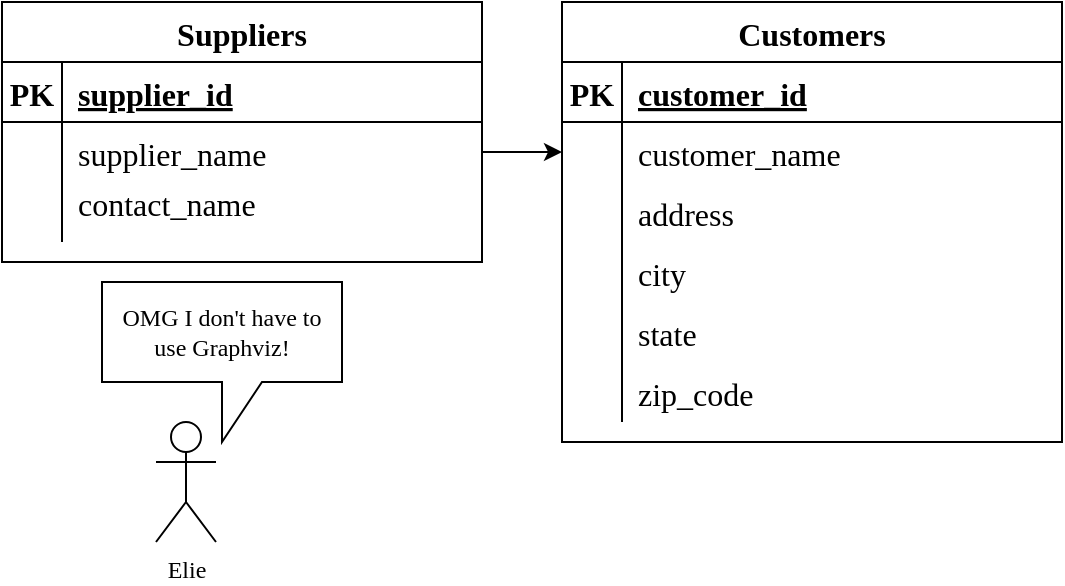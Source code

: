 <mxfile version="13.7.3" type="device"><diagram id="xGD6Ulzb8-aGZBmsLuUK" name="Page-1"><mxGraphModel dx="1106" dy="1003" grid="1" gridSize="10" guides="1" tooltips="1" connect="1" arrows="1" fold="1" page="1" pageScale="1" pageWidth="850" pageHeight="1100" math="0" shadow="0"><root><mxCell id="0"/><mxCell id="1" parent="0"/><mxCell id="Qd3Ly7rJLI_xBfXaLS8H-1" value="Suppliers" style="shape=table;startSize=30;container=1;collapsible=1;childLayout=tableLayout;fixedRows=1;rowLines=0;fontStyle=1;align=center;resizeLast=1;fontFamily=Source Serif Pro;fontSize=16;" parent="1" vertex="1"><mxGeometry x="160" y="400" width="240" height="130" as="geometry"/></mxCell><mxCell id="Qd3Ly7rJLI_xBfXaLS8H-2" value="" style="shape=partialRectangle;collapsible=0;dropTarget=0;pointerEvents=0;fillColor=none;points=[[0,0.5],[1,0.5]];portConstraint=eastwest;top=0;left=0;right=0;bottom=1;fontFamily=Source Serif Pro;fontSize=16;" parent="Qd3Ly7rJLI_xBfXaLS8H-1" vertex="1"><mxGeometry y="30" width="240" height="30" as="geometry"/></mxCell><mxCell id="Qd3Ly7rJLI_xBfXaLS8H-3" value="PK" style="shape=partialRectangle;overflow=hidden;connectable=0;fillColor=none;top=0;left=0;bottom=0;right=0;fontStyle=1;fontFamily=Source Serif Pro;fontSize=16;" parent="Qd3Ly7rJLI_xBfXaLS8H-2" vertex="1"><mxGeometry width="30" height="30" as="geometry"/></mxCell><mxCell id="Qd3Ly7rJLI_xBfXaLS8H-4" value="supplier_id" style="shape=partialRectangle;overflow=hidden;connectable=0;fillColor=none;top=0;left=0;bottom=0;right=0;align=left;spacingLeft=6;fontStyle=5;fontFamily=Source Serif Pro;fontSize=16;" parent="Qd3Ly7rJLI_xBfXaLS8H-2" vertex="1"><mxGeometry x="30" width="210" height="30" as="geometry"/></mxCell><mxCell id="Qd3Ly7rJLI_xBfXaLS8H-5" value="" style="shape=partialRectangle;collapsible=0;dropTarget=0;pointerEvents=0;fillColor=none;points=[[0,0.5],[1,0.5]];portConstraint=eastwest;top=0;left=0;right=0;bottom=0;fontFamily=Source Serif Pro;fontSize=16;" parent="Qd3Ly7rJLI_xBfXaLS8H-1" vertex="1"><mxGeometry y="60" width="240" height="30" as="geometry"/></mxCell><mxCell id="Qd3Ly7rJLI_xBfXaLS8H-6" value="" style="shape=partialRectangle;overflow=hidden;connectable=0;fillColor=none;top=0;left=0;bottom=0;right=0;fontFamily=Source Serif Pro;fontSize=16;" parent="Qd3Ly7rJLI_xBfXaLS8H-5" vertex="1"><mxGeometry width="30" height="30" as="geometry"/></mxCell><mxCell id="Qd3Ly7rJLI_xBfXaLS8H-7" value="supplier_name" style="shape=partialRectangle;overflow=hidden;connectable=0;fillColor=none;top=0;left=0;bottom=0;right=0;align=left;spacingLeft=6;fontFamily=Source Serif Pro;fontSize=16;" parent="Qd3Ly7rJLI_xBfXaLS8H-5" vertex="1"><mxGeometry x="30" width="210" height="30" as="geometry"/></mxCell><mxCell id="Qd3Ly7rJLI_xBfXaLS8H-8" value="" style="shape=partialRectangle;collapsible=0;dropTarget=0;pointerEvents=0;fillColor=none;points=[[0,0.5],[1,0.5]];portConstraint=eastwest;top=0;left=0;right=0;bottom=0;fontFamily=Source Serif Pro;fontSize=16;" parent="Qd3Ly7rJLI_xBfXaLS8H-1" vertex="1"><mxGeometry y="90" width="240" height="30" as="geometry"/></mxCell><mxCell id="Qd3Ly7rJLI_xBfXaLS8H-9" value="" style="shape=partialRectangle;overflow=hidden;connectable=0;fillColor=none;top=0;left=0;bottom=0;right=0;fontFamily=Source Serif Pro;fontSize=16;" parent="Qd3Ly7rJLI_xBfXaLS8H-8" vertex="1"><mxGeometry width="30" height="30" as="geometry"/></mxCell><mxCell id="Qd3Ly7rJLI_xBfXaLS8H-10" value="contact_name&#10;" style="shape=partialRectangle;overflow=hidden;connectable=0;fillColor=none;top=0;left=0;bottom=0;right=0;align=left;spacingLeft=6;fontFamily=Source Serif Pro;fontSize=16;" parent="Qd3Ly7rJLI_xBfXaLS8H-8" vertex="1"><mxGeometry x="30" width="210" height="30" as="geometry"/></mxCell><mxCell id="Qd3Ly7rJLI_xBfXaLS8H-11" value="Customers" style="shape=table;startSize=30;container=1;collapsible=1;childLayout=tableLayout;fixedRows=1;rowLines=0;fontStyle=1;align=center;resizeLast=1;fontFamily=Source Serif Pro;fontSize=16;" parent="1" vertex="1"><mxGeometry x="440" y="400" width="250" height="220" as="geometry"/></mxCell><mxCell id="Qd3Ly7rJLI_xBfXaLS8H-12" value="" style="shape=partialRectangle;collapsible=0;dropTarget=0;pointerEvents=0;fillColor=none;points=[[0,0.5],[1,0.5]];portConstraint=eastwest;top=0;left=0;right=0;bottom=1;fontFamily=Source Serif Pro;fontSize=16;" parent="Qd3Ly7rJLI_xBfXaLS8H-11" vertex="1"><mxGeometry y="30" width="250" height="30" as="geometry"/></mxCell><mxCell id="Qd3Ly7rJLI_xBfXaLS8H-13" value="PK" style="shape=partialRectangle;overflow=hidden;connectable=0;fillColor=none;top=0;left=0;bottom=0;right=0;fontStyle=1;fontFamily=Source Serif Pro;fontSize=16;" parent="Qd3Ly7rJLI_xBfXaLS8H-12" vertex="1"><mxGeometry width="30" height="30" as="geometry"/></mxCell><mxCell id="Qd3Ly7rJLI_xBfXaLS8H-14" value="customer_id" style="shape=partialRectangle;overflow=hidden;connectable=0;fillColor=none;top=0;left=0;bottom=0;right=0;align=left;spacingLeft=6;fontStyle=5;fontFamily=Source Serif Pro;fontSize=16;" parent="Qd3Ly7rJLI_xBfXaLS8H-12" vertex="1"><mxGeometry x="30" width="220" height="30" as="geometry"/></mxCell><mxCell id="Qd3Ly7rJLI_xBfXaLS8H-15" value="" style="shape=partialRectangle;collapsible=0;dropTarget=0;pointerEvents=0;fillColor=none;points=[[0,0.5],[1,0.5]];portConstraint=eastwest;top=0;left=0;right=0;bottom=0;fontFamily=Source Serif Pro;fontSize=16;" parent="Qd3Ly7rJLI_xBfXaLS8H-11" vertex="1"><mxGeometry y="60" width="250" height="30" as="geometry"/></mxCell><mxCell id="Qd3Ly7rJLI_xBfXaLS8H-16" value="" style="shape=partialRectangle;overflow=hidden;connectable=0;fillColor=none;top=0;left=0;bottom=0;right=0;fontFamily=Source Serif Pro;fontSize=16;" parent="Qd3Ly7rJLI_xBfXaLS8H-15" vertex="1"><mxGeometry width="30" height="30" as="geometry"/></mxCell><mxCell id="Qd3Ly7rJLI_xBfXaLS8H-17" value="customer_name" style="shape=partialRectangle;overflow=hidden;connectable=0;fillColor=none;top=0;left=0;bottom=0;right=0;align=left;spacingLeft=6;fontFamily=Source Serif Pro;fontSize=16;" parent="Qd3Ly7rJLI_xBfXaLS8H-15" vertex="1"><mxGeometry x="30" width="220" height="30" as="geometry"/></mxCell><mxCell id="Qd3Ly7rJLI_xBfXaLS8H-18" value="" style="shape=partialRectangle;collapsible=0;dropTarget=0;pointerEvents=0;fillColor=none;points=[[0,0.5],[1,0.5]];portConstraint=eastwest;top=0;left=0;right=0;bottom=0;fontFamily=Source Serif Pro;fontSize=16;" parent="Qd3Ly7rJLI_xBfXaLS8H-11" vertex="1"><mxGeometry y="90" width="250" height="30" as="geometry"/></mxCell><mxCell id="Qd3Ly7rJLI_xBfXaLS8H-19" value="" style="shape=partialRectangle;overflow=hidden;connectable=0;fillColor=none;top=0;left=0;bottom=0;right=0;fontFamily=Source Serif Pro;fontSize=16;" parent="Qd3Ly7rJLI_xBfXaLS8H-18" vertex="1"><mxGeometry width="30" height="30" as="geometry"/></mxCell><mxCell id="Qd3Ly7rJLI_xBfXaLS8H-20" value="address" style="shape=partialRectangle;overflow=hidden;connectable=0;fillColor=none;top=0;left=0;bottom=0;right=0;align=left;spacingLeft=6;fontFamily=Source Serif Pro;fontSize=16;" parent="Qd3Ly7rJLI_xBfXaLS8H-18" vertex="1"><mxGeometry x="30" width="220" height="30" as="geometry"/></mxCell><mxCell id="Qd3Ly7rJLI_xBfXaLS8H-21" value="" style="shape=partialRectangle;collapsible=0;dropTarget=0;pointerEvents=0;fillColor=none;points=[[0,0.5],[1,0.5]];portConstraint=eastwest;top=0;left=0;right=0;bottom=0;fontFamily=Source Serif Pro;fontSize=16;" parent="Qd3Ly7rJLI_xBfXaLS8H-11" vertex="1"><mxGeometry y="120" width="250" height="30" as="geometry"/></mxCell><mxCell id="Qd3Ly7rJLI_xBfXaLS8H-22" value="" style="shape=partialRectangle;overflow=hidden;connectable=0;fillColor=none;top=0;left=0;bottom=0;right=0;fontFamily=Source Serif Pro;fontSize=16;" parent="Qd3Ly7rJLI_xBfXaLS8H-21" vertex="1"><mxGeometry width="30" height="30" as="geometry"/></mxCell><mxCell id="Qd3Ly7rJLI_xBfXaLS8H-23" value="city" style="shape=partialRectangle;overflow=hidden;connectable=0;fillColor=none;top=0;left=0;bottom=0;right=0;align=left;spacingLeft=6;fontFamily=Source Serif Pro;fontSize=16;" parent="Qd3Ly7rJLI_xBfXaLS8H-21" vertex="1"><mxGeometry x="30" width="220" height="30" as="geometry"/></mxCell><mxCell id="Qd3Ly7rJLI_xBfXaLS8H-24" value="" style="shape=partialRectangle;collapsible=0;dropTarget=0;pointerEvents=0;fillColor=none;points=[[0,0.5],[1,0.5]];portConstraint=eastwest;top=0;left=0;right=0;bottom=0;fontFamily=Source Serif Pro;fontSize=16;" parent="Qd3Ly7rJLI_xBfXaLS8H-11" vertex="1"><mxGeometry y="150" width="250" height="30" as="geometry"/></mxCell><mxCell id="Qd3Ly7rJLI_xBfXaLS8H-25" value="" style="shape=partialRectangle;overflow=hidden;connectable=0;fillColor=none;top=0;left=0;bottom=0;right=0;fontFamily=Source Serif Pro;fontSize=16;" parent="Qd3Ly7rJLI_xBfXaLS8H-24" vertex="1"><mxGeometry width="30" height="30" as="geometry"/></mxCell><mxCell id="Qd3Ly7rJLI_xBfXaLS8H-26" value="state" style="shape=partialRectangle;overflow=hidden;connectable=0;fillColor=none;top=0;left=0;bottom=0;right=0;align=left;spacingLeft=6;fontFamily=Source Serif Pro;fontSize=16;" parent="Qd3Ly7rJLI_xBfXaLS8H-24" vertex="1"><mxGeometry x="30" width="220" height="30" as="geometry"/></mxCell><mxCell id="Qd3Ly7rJLI_xBfXaLS8H-27" value="" style="shape=partialRectangle;collapsible=0;dropTarget=0;pointerEvents=0;fillColor=none;points=[[0,0.5],[1,0.5]];portConstraint=eastwest;top=0;left=0;right=0;bottom=0;fontFamily=Source Serif Pro;fontSize=16;" parent="Qd3Ly7rJLI_xBfXaLS8H-11" vertex="1"><mxGeometry y="180" width="250" height="30" as="geometry"/></mxCell><mxCell id="Qd3Ly7rJLI_xBfXaLS8H-28" value="" style="shape=partialRectangle;overflow=hidden;connectable=0;fillColor=none;top=0;left=0;bottom=0;right=0;fontFamily=Source Serif Pro;fontSize=16;" parent="Qd3Ly7rJLI_xBfXaLS8H-27" vertex="1"><mxGeometry width="30" height="30" as="geometry"/></mxCell><mxCell id="Qd3Ly7rJLI_xBfXaLS8H-29" value="zip_code" style="shape=partialRectangle;overflow=hidden;connectable=0;fillColor=none;top=0;left=0;bottom=0;right=0;align=left;spacingLeft=6;fontFamily=Source Serif Pro;fontSize=16;" parent="Qd3Ly7rJLI_xBfXaLS8H-27" vertex="1"><mxGeometry x="30" width="220" height="30" as="geometry"/></mxCell><mxCell id="_lV_lA20VOtsmigEMA8f-1" value="Elie" style="shape=umlActor;verticalLabelPosition=bottom;verticalAlign=top;html=1;outlineConnect=0;fontFamily=Source Serif Pro;" vertex="1" parent="1"><mxGeometry x="237" y="610" width="30" height="60" as="geometry"/></mxCell><mxCell id="_lV_lA20VOtsmigEMA8f-2" value="OMG I don't have to&lt;br&gt;use Graphviz!" style="shape=callout;whiteSpace=wrap;html=1;perimeter=calloutPerimeter;fontFamily=Source Serif Pro;" vertex="1" parent="1"><mxGeometry x="210" y="540" width="120" height="80" as="geometry"/></mxCell><mxCell id="_lV_lA20VOtsmigEMA8f-6" style="edgeStyle=orthogonalEdgeStyle;rounded=0;orthogonalLoop=1;jettySize=auto;html=1;exitX=1;exitY=0.5;exitDx=0;exitDy=0;fontSize=16;" edge="1" parent="1" source="Qd3Ly7rJLI_xBfXaLS8H-5" target="Qd3Ly7rJLI_xBfXaLS8H-15"><mxGeometry relative="1" as="geometry"/></mxCell></root></mxGraphModel></diagram></mxfile>